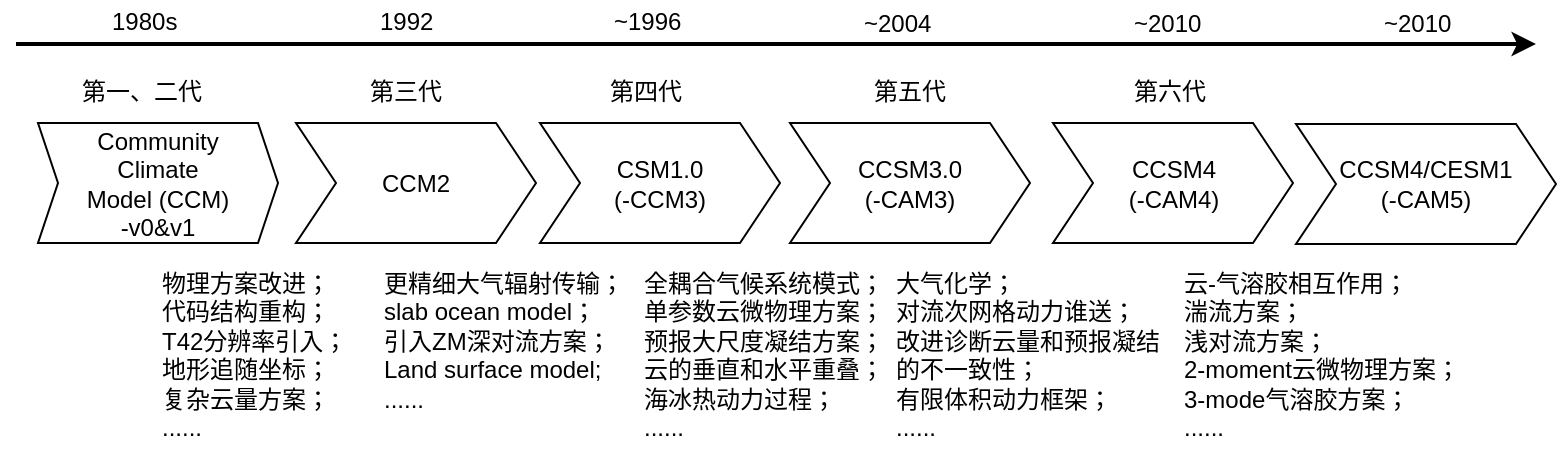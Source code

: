 <mxfile version="10.6.7" type="github"><diagram id="yviibQ4eNiCCNetYqgeV" name="Ã§Â¬Â¬ 1 Ã©Â¡Âµ"><mxGraphModel dx="865" dy="593" grid="1" gridSize="10" guides="1" tooltips="1" connect="1" arrows="1" fold="1" page="1" pageScale="1" pageWidth="827" pageHeight="1169" math="0" shadow="0"><root><mxCell id="0"/><mxCell id="1" parent="0"/><mxCell id="P2WO9MebloP_8y7KyNzN-1" value="Community &lt;br&gt;Climate &lt;br&gt;Model (CCM)&lt;br&gt;-v0&amp;amp;v1" style="shape=step;perimeter=stepPerimeter;whiteSpace=wrap;html=1;fixedSize=1;size=10;" parent="1" vertex="1"><mxGeometry x="31" y="128.5" width="120" height="60" as="geometry"/></mxCell><mxCell id="P2WO9MebloP_8y7KyNzN-2" value="CCM2" style="shape=step;perimeter=stepPerimeter;whiteSpace=wrap;html=1;fixedSize=1;" parent="1" vertex="1"><mxGeometry x="160" y="128.5" width="120" height="60" as="geometry"/></mxCell><mxCell id="P2WO9MebloP_8y7KyNzN-5" value="CSM1.0&lt;br&gt;(-CCM3)" style="shape=step;perimeter=stepPerimeter;whiteSpace=wrap;html=1;fixedSize=1;" parent="1" vertex="1"><mxGeometry x="282" y="128.5" width="120" height="60" as="geometry"/></mxCell><mxCell id="P2WO9MebloP_8y7KyNzN-6" value="CCSM3.0&lt;br&gt;(-CAM3)&lt;br&gt;" style="shape=step;perimeter=stepPerimeter;whiteSpace=wrap;html=1;fixedSize=1;" parent="1" vertex="1"><mxGeometry x="407" y="128.5" width="120" height="60" as="geometry"/></mxCell><mxCell id="P2WO9MebloP_8y7KyNzN-7" value="CCSM4&lt;br&gt;(-CAM4)&lt;br&gt;" style="shape=step;perimeter=stepPerimeter;whiteSpace=wrap;html=1;fixedSize=1;" parent="1" vertex="1"><mxGeometry x="538.5" y="128.5" width="120" height="60" as="geometry"/></mxCell><mxCell id="P2WO9MebloP_8y7KyNzN-8" value="CCSM4/CESM1&lt;br&gt;(-CAM5)&lt;br&gt;" style="shape=step;perimeter=stepPerimeter;whiteSpace=wrap;html=1;fixedSize=1;" parent="1" vertex="1"><mxGeometry x="660" y="129" width="130" height="60" as="geometry"/></mxCell><mxCell id="P2WO9MebloP_8y7KyNzN-12" value="1980s" style="text;html=1;resizable=0;points=[];autosize=1;align=left;verticalAlign=top;spacingTop=-4;" parent="1" vertex="1"><mxGeometry x="66" y="67.5" width="50" height="20" as="geometry"/></mxCell><mxCell id="P2WO9MebloP_8y7KyNzN-13" value="~1996" style="text;html=1;resizable=0;points=[];autosize=1;align=left;verticalAlign=top;spacingTop=-4;" parent="1" vertex="1"><mxGeometry x="317" y="67.5" width="50" height="20" as="geometry"/></mxCell><mxCell id="P2WO9MebloP_8y7KyNzN-14" value="~2010" style="text;html=1;resizable=0;points=[];autosize=1;align=left;verticalAlign=top;spacingTop=-4;" parent="1" vertex="1"><mxGeometry x="577" y="69" width="50" height="20" as="geometry"/></mxCell><mxCell id="P2WO9MebloP_8y7KyNzN-15" value="~2004" style="text;html=1;resizable=0;points=[];autosize=1;align=left;verticalAlign=top;spacingTop=-4;" parent="1" vertex="1"><mxGeometry x="442" y="69" width="50" height="20" as="geometry"/></mxCell><mxCell id="P2WO9MebloP_8y7KyNzN-17" value="1992" style="text;html=1;resizable=0;points=[];autosize=1;align=left;verticalAlign=top;spacingTop=-4;" parent="1" vertex="1"><mxGeometry x="200" y="67.5" width="40" height="20" as="geometry"/></mxCell><mxCell id="P2WO9MebloP_8y7KyNzN-18" value="第四代" style="text;html=1;resizable=0;points=[];autosize=1;align=left;verticalAlign=top;spacingTop=-4;" parent="1" vertex="1"><mxGeometry x="315" y="102.5" width="50" height="20" as="geometry"/></mxCell><mxCell id="P2WO9MebloP_8y7KyNzN-19" value="第五代" style="text;html=1;resizable=0;points=[];autosize=1;align=left;verticalAlign=top;spacingTop=-4;" parent="1" vertex="1"><mxGeometry x="447" y="102.5" width="50" height="20" as="geometry"/></mxCell><mxCell id="P2WO9MebloP_8y7KyNzN-20" value="第六代" style="text;html=1;resizable=0;points=[];autosize=1;align=left;verticalAlign=top;spacingTop=-4;" parent="1" vertex="1"><mxGeometry x="576.5" y="102.5" width="50" height="20" as="geometry"/></mxCell><mxCell id="P2WO9MebloP_8y7KyNzN-21" value="第三代" style="text;html=1;resizable=0;points=[];autosize=1;align=left;verticalAlign=top;spacingTop=-4;" parent="1" vertex="1"><mxGeometry x="195" y="102.5" width="50" height="20" as="geometry"/></mxCell><mxCell id="P2WO9MebloP_8y7KyNzN-22" value="第一、二代" style="text;html=1;resizable=0;points=[];autosize=1;align=left;verticalAlign=top;spacingTop=-4;" parent="1" vertex="1"><mxGeometry x="51" y="102.5" width="80" height="20" as="geometry"/></mxCell><mxCell id="P2WO9MebloP_8y7KyNzN-23" value="~2010" style="text;html=1;resizable=0;points=[];autosize=1;align=left;verticalAlign=top;spacingTop=-4;" parent="1" vertex="1"><mxGeometry x="702" y="69" width="50" height="20" as="geometry"/></mxCell><mxCell id="P2WO9MebloP_8y7KyNzN-24" value="" style="endArrow=classic;html=1;strokeWidth=2;" parent="1" edge="1"><mxGeometry width="50" height="50" relative="1" as="geometry"><mxPoint x="20" y="89" as="sourcePoint"/><mxPoint x="780" y="89" as="targetPoint"/></mxGeometry></mxCell><mxCell id="ZL25Dkmzk6AyiWh0gpIO-1" value="物理方案改进；&lt;br&gt;代码结构重构；&lt;br&gt;T42分辨率引入；&lt;br&gt;地形追随坐标；&lt;br&gt;复杂云量方案；&lt;br&gt;......&lt;br&gt;" style="text;html=1;resizable=0;points=[];autosize=1;align=left;verticalAlign=top;spacingTop=-4;" parent="1" vertex="1"><mxGeometry x="91" y="199" width="110" height="90" as="geometry"/></mxCell><mxCell id="ZL25Dkmzk6AyiWh0gpIO-4" value="更精细大气辐射传输；&lt;br&gt;slab ocean model；&lt;br&gt;引入ZM深对流方案；&lt;br&gt;Land surface model;&amp;nbsp;&lt;br&gt;......&lt;br&gt;&lt;br&gt;" style="text;html=1;resizable=0;points=[];autosize=1;align=left;verticalAlign=top;spacingTop=-4;" parent="1" vertex="1"><mxGeometry x="202" y="199" width="140" height="90" as="geometry"/></mxCell><mxCell id="ZL25Dkmzk6AyiWh0gpIO-7" value="全耦合气候系统模式；&lt;br&gt;单参数云微物理方案；&lt;br&gt;预报大尺度凝结方案；&lt;br&gt;云的垂直和水平重叠；&lt;br&gt;海冰热动力过程；&lt;br&gt;......&lt;br&gt;" style="text;html=1;resizable=0;points=[];autosize=1;align=left;verticalAlign=top;spacingTop=-4;" parent="1" vertex="1"><mxGeometry x="332" y="199" width="140" height="90" as="geometry"/></mxCell><mxCell id="ZL25Dkmzk6AyiWh0gpIO-8" value="&lt;div style=&quot;text-align: left&quot;&gt;&lt;span&gt;大气化学；&lt;/span&gt;&lt;/div&gt;&lt;div style=&quot;text-align: left&quot;&gt;&lt;span&gt;对流次网格动力谁送；&lt;/span&gt;&lt;/div&gt;&lt;div style=&quot;text-align: left&quot;&gt;&lt;span&gt;改进诊断云量和预报&lt;/span&gt;&lt;span&gt;凝结&lt;/span&gt;&lt;/div&gt;&lt;div style=&quot;text-align: left&quot;&gt;&lt;span&gt;的不一致性；&lt;/span&gt;&lt;/div&gt;&lt;div style=&quot;text-align: left&quot;&gt;&lt;span&gt;有限体积动力框架；&lt;/span&gt;&lt;/div&gt;&lt;div style=&quot;text-align: left&quot;&gt;......&lt;/div&gt;&lt;div style=&quot;text-align: left&quot;&gt;&lt;br&gt;&lt;/div&gt;" style="text;html=1;resizable=0;points=[];autosize=1;align=left;verticalAlign=top;spacingTop=-4;" parent="1" vertex="1"><mxGeometry x="457.5" y="199" width="150" height="100" as="geometry"/></mxCell><mxCell id="ZL25Dkmzk6AyiWh0gpIO-9" value="云-气溶胶相互作用；&lt;br&gt;湍流方案；&lt;br&gt;浅对流方案；&lt;br&gt;2-moment云微物理方案；&lt;br&gt;3-mode气溶胶方案；&lt;br&gt;......&lt;br&gt;" style="text;html=1;resizable=0;points=[];autosize=1;align=left;verticalAlign=top;spacingTop=-4;" parent="1" vertex="1"><mxGeometry x="602" y="199" width="150" height="90" as="geometry"/></mxCell></root></mxGraphModel></diagram></mxfile>
